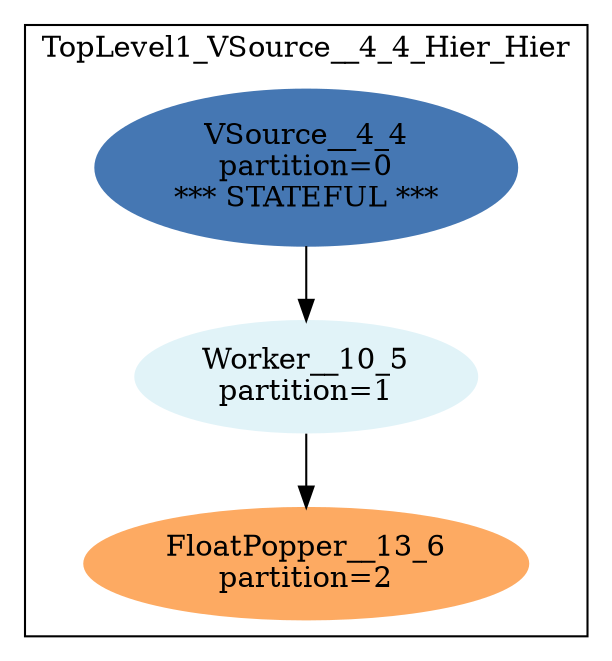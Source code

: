 digraph streamit {
size="6.5,9"
subgraph cluster_node1 {
 color = black

 label="TopLevel1_VSource__4_4_Hier_Hier";
node2 [ label="VSource__4_4\npartition=0\n*** STATEFUL ***" color="0.59166,0.61,0.7" style="filled" ]
node3 [ label="Worker__10_5\npartition=1" color="0.53333,0.09,0.97" style="filled" ]
node2 -> node3
node4 [ label="FloatPopper__13_6\npartition=2" color="0.07777,0.61,0.99" style="filled" ]
node3 -> node4
}
}
